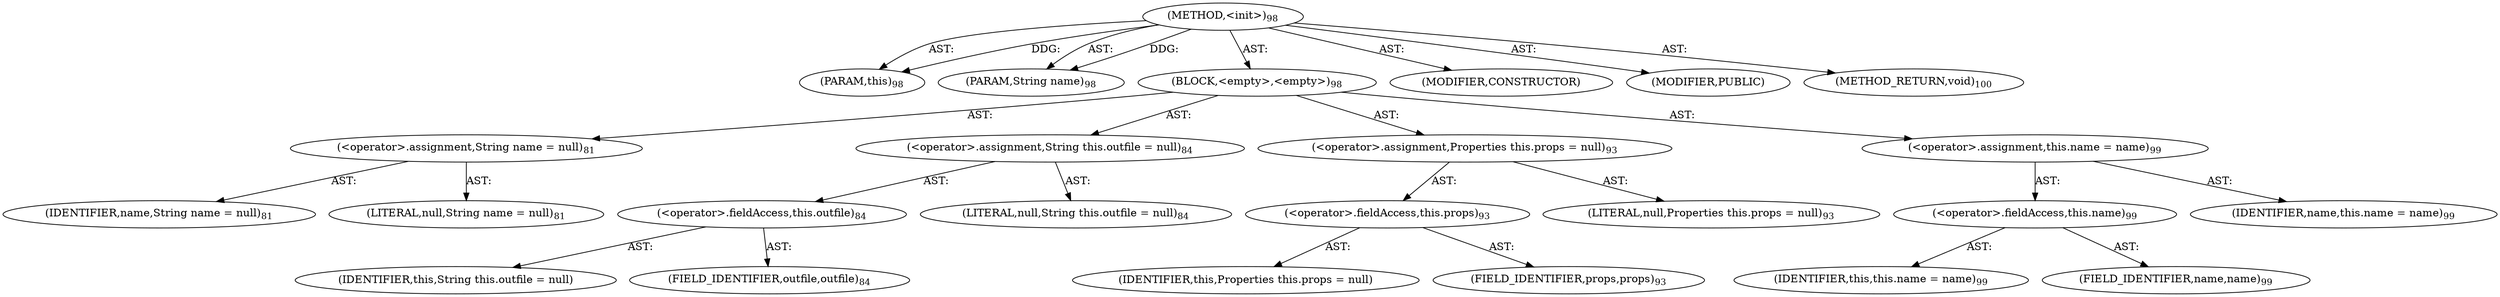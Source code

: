 digraph "&lt;init&gt;" {  
"111669149697" [label = <(METHOD,&lt;init&gt;)<SUB>98</SUB>> ]
"115964116995" [label = <(PARAM,this)<SUB>98</SUB>> ]
"115964116998" [label = <(PARAM,String name)<SUB>98</SUB>> ]
"25769803777" [label = <(BLOCK,&lt;empty&gt;,&lt;empty&gt;)<SUB>98</SUB>> ]
"30064771078" [label = <(&lt;operator&gt;.assignment,String name = null)<SUB>81</SUB>> ]
"68719476749" [label = <(IDENTIFIER,name,String name = null)<SUB>81</SUB>> ]
"90194313219" [label = <(LITERAL,null,String name = null)<SUB>81</SUB>> ]
"30064771079" [label = <(&lt;operator&gt;.assignment,String this.outfile = null)<SUB>84</SUB>> ]
"30064771080" [label = <(&lt;operator&gt;.fieldAccess,this.outfile)<SUB>84</SUB>> ]
"68719476750" [label = <(IDENTIFIER,this,String this.outfile = null)> ]
"55834574851" [label = <(FIELD_IDENTIFIER,outfile,outfile)<SUB>84</SUB>> ]
"90194313220" [label = <(LITERAL,null,String this.outfile = null)<SUB>84</SUB>> ]
"30064771081" [label = <(&lt;operator&gt;.assignment,Properties this.props = null)<SUB>93</SUB>> ]
"30064771082" [label = <(&lt;operator&gt;.fieldAccess,this.props)<SUB>93</SUB>> ]
"68719476751" [label = <(IDENTIFIER,this,Properties this.props = null)> ]
"55834574852" [label = <(FIELD_IDENTIFIER,props,props)<SUB>93</SUB>> ]
"90194313221" [label = <(LITERAL,null,Properties this.props = null)<SUB>93</SUB>> ]
"30064771083" [label = <(&lt;operator&gt;.assignment,this.name = name)<SUB>99</SUB>> ]
"30064771084" [label = <(&lt;operator&gt;.fieldAccess,this.name)<SUB>99</SUB>> ]
"68719476741" [label = <(IDENTIFIER,this,this.name = name)<SUB>99</SUB>> ]
"55834574853" [label = <(FIELD_IDENTIFIER,name,name)<SUB>99</SUB>> ]
"68719476752" [label = <(IDENTIFIER,name,this.name = name)<SUB>99</SUB>> ]
"133143986185" [label = <(MODIFIER,CONSTRUCTOR)> ]
"133143986186" [label = <(MODIFIER,PUBLIC)> ]
"128849018881" [label = <(METHOD_RETURN,void)<SUB>100</SUB>> ]
  "111669149697" -> "115964116995"  [ label = "AST: "] 
  "111669149697" -> "115964116998"  [ label = "AST: "] 
  "111669149697" -> "25769803777"  [ label = "AST: "] 
  "111669149697" -> "133143986185"  [ label = "AST: "] 
  "111669149697" -> "133143986186"  [ label = "AST: "] 
  "111669149697" -> "128849018881"  [ label = "AST: "] 
  "25769803777" -> "30064771078"  [ label = "AST: "] 
  "25769803777" -> "30064771079"  [ label = "AST: "] 
  "25769803777" -> "30064771081"  [ label = "AST: "] 
  "25769803777" -> "30064771083"  [ label = "AST: "] 
  "30064771078" -> "68719476749"  [ label = "AST: "] 
  "30064771078" -> "90194313219"  [ label = "AST: "] 
  "30064771079" -> "30064771080"  [ label = "AST: "] 
  "30064771079" -> "90194313220"  [ label = "AST: "] 
  "30064771080" -> "68719476750"  [ label = "AST: "] 
  "30064771080" -> "55834574851"  [ label = "AST: "] 
  "30064771081" -> "30064771082"  [ label = "AST: "] 
  "30064771081" -> "90194313221"  [ label = "AST: "] 
  "30064771082" -> "68719476751"  [ label = "AST: "] 
  "30064771082" -> "55834574852"  [ label = "AST: "] 
  "30064771083" -> "30064771084"  [ label = "AST: "] 
  "30064771083" -> "68719476752"  [ label = "AST: "] 
  "30064771084" -> "68719476741"  [ label = "AST: "] 
  "30064771084" -> "55834574853"  [ label = "AST: "] 
  "111669149697" -> "115964116995"  [ label = "DDG: "] 
  "111669149697" -> "115964116998"  [ label = "DDG: "] 
}
